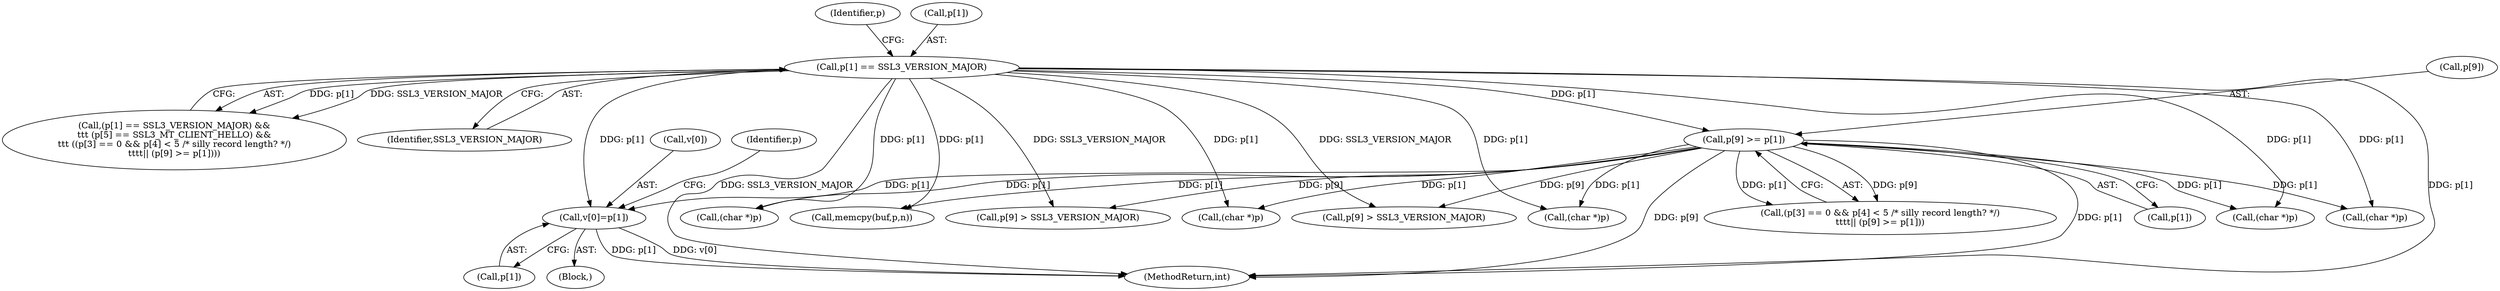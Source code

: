 digraph "0_openssl_280b1f1ad12131defcd986676a8fc9717aaa601b@array" {
"1000225" [label="(Call,v[0]=p[1])"];
"1000217" [label="(Call,p[9] >= p[1])"];
"1000194" [label="(Call,p[1] == SSL3_VERSION_MAJOR)"];
"1000193" [label="(Call,(p[1] == SSL3_VERSION_MAJOR) &&\n\t\t\t (p[5] == SSL3_MT_CLIENT_HELLO) &&\n\t\t\t ((p[3] == 0 && p[4] < 5 /* silly record length? */)\n\t\t\t\t|| (p[9] >= p[1])))"];
"1000202" [label="(Identifier,p)"];
"1000198" [label="(Identifier,SSL3_VERSION_MAJOR)"];
"1000659" [label="(Call,(char *)p)"];
"1000224" [label="(Block,)"];
"1000229" [label="(Call,p[1])"];
"1000195" [label="(Call,p[1])"];
"1000415" [label="(Call,memcpy(buf,p,n))"];
"1000194" [label="(Call,p[1] == SSL3_VERSION_MAJOR)"];
"1000392" [label="(Call,p[9] > SSL3_VERSION_MAJOR)"];
"1000218" [label="(Call,p[9])"];
"1000633" [label="(Call,(char *)p)"];
"1000674" [label="(Call,(char *)p)"];
"1000761" [label="(MethodReturn,int)"];
"1000221" [label="(Call,p[1])"];
"1000226" [label="(Call,v[0])"];
"1000225" [label="(Call,v[0]=p[1])"];
"1000236" [label="(Identifier,p)"];
"1000205" [label="(Call,(p[3] == 0 && p[4] < 5 /* silly record length? */)\n\t\t\t\t|| (p[9] >= p[1]))"];
"1000251" [label="(Call,p[9] > SSL3_VERSION_MAJOR)"];
"1000642" [label="(Call,(char *)p)"];
"1000217" [label="(Call,p[9] >= p[1])"];
"1000651" [label="(Call,(char *)p)"];
"1000225" -> "1000224"  [label="AST: "];
"1000225" -> "1000229"  [label="CFG: "];
"1000226" -> "1000225"  [label="AST: "];
"1000229" -> "1000225"  [label="AST: "];
"1000236" -> "1000225"  [label="CFG: "];
"1000225" -> "1000761"  [label="DDG: v[0]"];
"1000225" -> "1000761"  [label="DDG: p[1]"];
"1000217" -> "1000225"  [label="DDG: p[1]"];
"1000194" -> "1000225"  [label="DDG: p[1]"];
"1000217" -> "1000205"  [label="AST: "];
"1000217" -> "1000221"  [label="CFG: "];
"1000218" -> "1000217"  [label="AST: "];
"1000221" -> "1000217"  [label="AST: "];
"1000205" -> "1000217"  [label="CFG: "];
"1000217" -> "1000761"  [label="DDG: p[1]"];
"1000217" -> "1000761"  [label="DDG: p[9]"];
"1000217" -> "1000205"  [label="DDG: p[9]"];
"1000217" -> "1000205"  [label="DDG: p[1]"];
"1000194" -> "1000217"  [label="DDG: p[1]"];
"1000217" -> "1000251"  [label="DDG: p[9]"];
"1000217" -> "1000392"  [label="DDG: p[9]"];
"1000217" -> "1000415"  [label="DDG: p[1]"];
"1000217" -> "1000633"  [label="DDG: p[1]"];
"1000217" -> "1000642"  [label="DDG: p[1]"];
"1000217" -> "1000651"  [label="DDG: p[1]"];
"1000217" -> "1000659"  [label="DDG: p[1]"];
"1000217" -> "1000674"  [label="DDG: p[1]"];
"1000194" -> "1000193"  [label="AST: "];
"1000194" -> "1000198"  [label="CFG: "];
"1000195" -> "1000194"  [label="AST: "];
"1000198" -> "1000194"  [label="AST: "];
"1000202" -> "1000194"  [label="CFG: "];
"1000193" -> "1000194"  [label="CFG: "];
"1000194" -> "1000761"  [label="DDG: p[1]"];
"1000194" -> "1000761"  [label="DDG: SSL3_VERSION_MAJOR"];
"1000194" -> "1000193"  [label="DDG: p[1]"];
"1000194" -> "1000193"  [label="DDG: SSL3_VERSION_MAJOR"];
"1000194" -> "1000251"  [label="DDG: SSL3_VERSION_MAJOR"];
"1000194" -> "1000392"  [label="DDG: SSL3_VERSION_MAJOR"];
"1000194" -> "1000415"  [label="DDG: p[1]"];
"1000194" -> "1000633"  [label="DDG: p[1]"];
"1000194" -> "1000642"  [label="DDG: p[1]"];
"1000194" -> "1000651"  [label="DDG: p[1]"];
"1000194" -> "1000659"  [label="DDG: p[1]"];
"1000194" -> "1000674"  [label="DDG: p[1]"];
}
